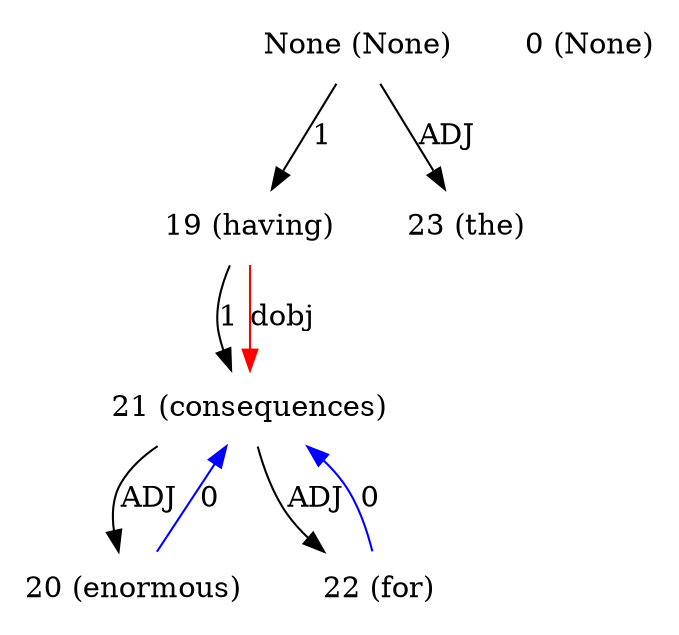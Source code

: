digraph G{
edge [dir=forward]
node [shape=plaintext]

None [label="None (None)"]
None -> 19 [label="1"]
None [label="None (None)"]
None -> 23 [label="ADJ"]
0 [label="0 (None)"]
19 [label="19 (having)"]
19 -> 21 [label="1"]
20 [label="20 (enormous)"]
20 -> 21 [label="0", color="blue"]
21 [label="21 (consequences)"]
21 -> 20 [label="ADJ"]
21 -> 22 [label="ADJ"]
19 -> 21 [label="dobj", color="red"]
22 [label="22 (for)"]
22 -> 21 [label="0", color="blue"]
23 [label="23 (the)"]
}
